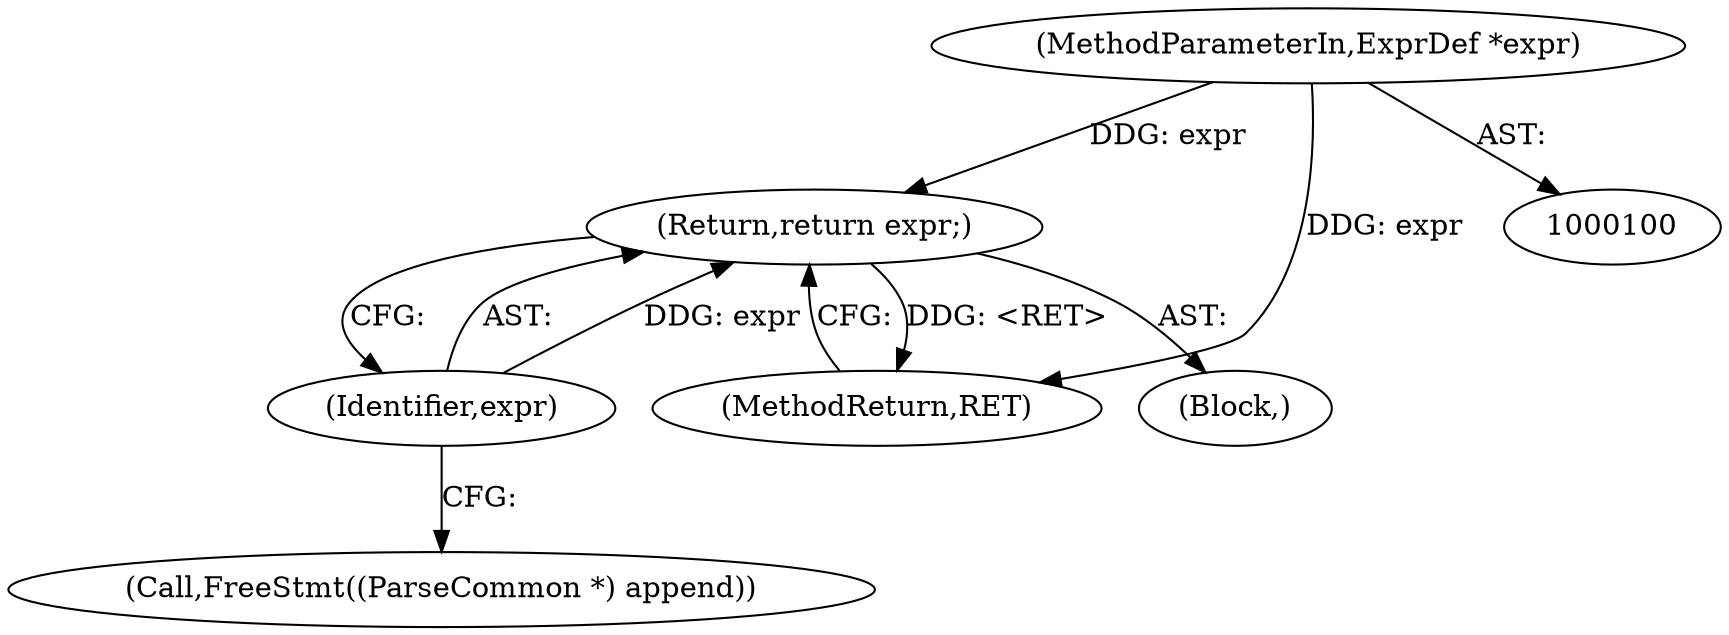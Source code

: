 digraph "0_libxkbcommon_c1e5ac16e77a21f87bdf3bc4dea61b037a17dddb@pointer" {
"1000151" [label="(Return,return expr;)"];
"1000152" [label="(Identifier,expr)"];
"1000101" [label="(MethodParameterIn,ExprDef *expr)"];
"1000101" [label="(MethodParameterIn,ExprDef *expr)"];
"1000151" [label="(Return,return expr;)"];
"1000152" [label="(Identifier,expr)"];
"1000153" [label="(MethodReturn,RET)"];
"1000147" [label="(Call,FreeStmt((ParseCommon *) append))"];
"1000103" [label="(Block,)"];
"1000151" -> "1000103"  [label="AST: "];
"1000151" -> "1000152"  [label="CFG: "];
"1000152" -> "1000151"  [label="AST: "];
"1000153" -> "1000151"  [label="CFG: "];
"1000151" -> "1000153"  [label="DDG: <RET>"];
"1000152" -> "1000151"  [label="DDG: expr"];
"1000101" -> "1000151"  [label="DDG: expr"];
"1000152" -> "1000147"  [label="CFG: "];
"1000101" -> "1000100"  [label="AST: "];
"1000101" -> "1000153"  [label="DDG: expr"];
}
